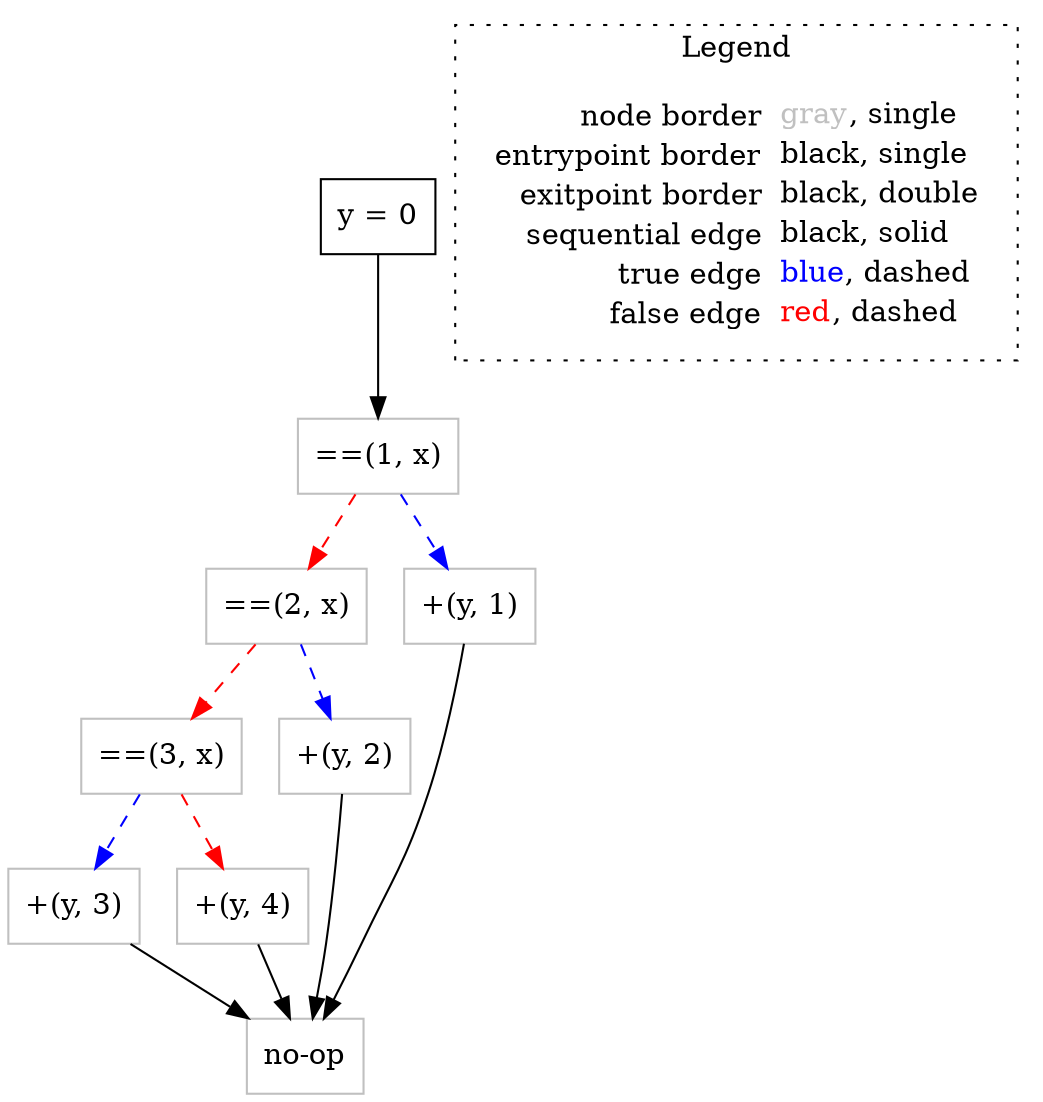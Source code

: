 digraph {
	"node0" [shape="rect",color="black",label=<y = 0>];
	"node1" [shape="rect",color="gray",label=<==(3, x)>];
	"node2" [shape="rect",color="gray",label=<==(2, x)>];
	"node3" [shape="rect",color="gray",label=<==(1, x)>];
	"node4" [shape="rect",color="gray",label=<+(y, 2)>];
	"node5" [shape="rect",color="gray",label=<no-op>];
	"node6" [shape="rect",color="gray",label=<+(y, 3)>];
	"node7" [shape="rect",color="gray",label=<+(y, 4)>];
	"node8" [shape="rect",color="gray",label=<+(y, 1)>];
	"node1" -> "node6" [color="blue",style="dashed"];
	"node1" -> "node7" [color="red",style="dashed"];
	"node2" -> "node1" [color="red",style="dashed"];
	"node2" -> "node4" [color="blue",style="dashed"];
	"node3" -> "node2" [color="red",style="dashed"];
	"node3" -> "node8" [color="blue",style="dashed"];
	"node4" -> "node5" [color="black"];
	"node6" -> "node5" [color="black"];
	"node7" -> "node5" [color="black"];
	"node0" -> "node3" [color="black"];
	"node8" -> "node5" [color="black"];
subgraph cluster_legend {
	label="Legend";
	style=dotted;
	node [shape=plaintext];
	"legend" [label=<<table border="0" cellpadding="2" cellspacing="0" cellborder="0"><tr><td align="right">node border&nbsp;</td><td align="left"><font color="gray">gray</font>, single</td></tr><tr><td align="right">entrypoint border&nbsp;</td><td align="left"><font color="black">black</font>, single</td></tr><tr><td align="right">exitpoint border&nbsp;</td><td align="left"><font color="black">black</font>, double</td></tr><tr><td align="right">sequential edge&nbsp;</td><td align="left"><font color="black">black</font>, solid</td></tr><tr><td align="right">true edge&nbsp;</td><td align="left"><font color="blue">blue</font>, dashed</td></tr><tr><td align="right">false edge&nbsp;</td><td align="left"><font color="red">red</font>, dashed</td></tr></table>>];
}

}
